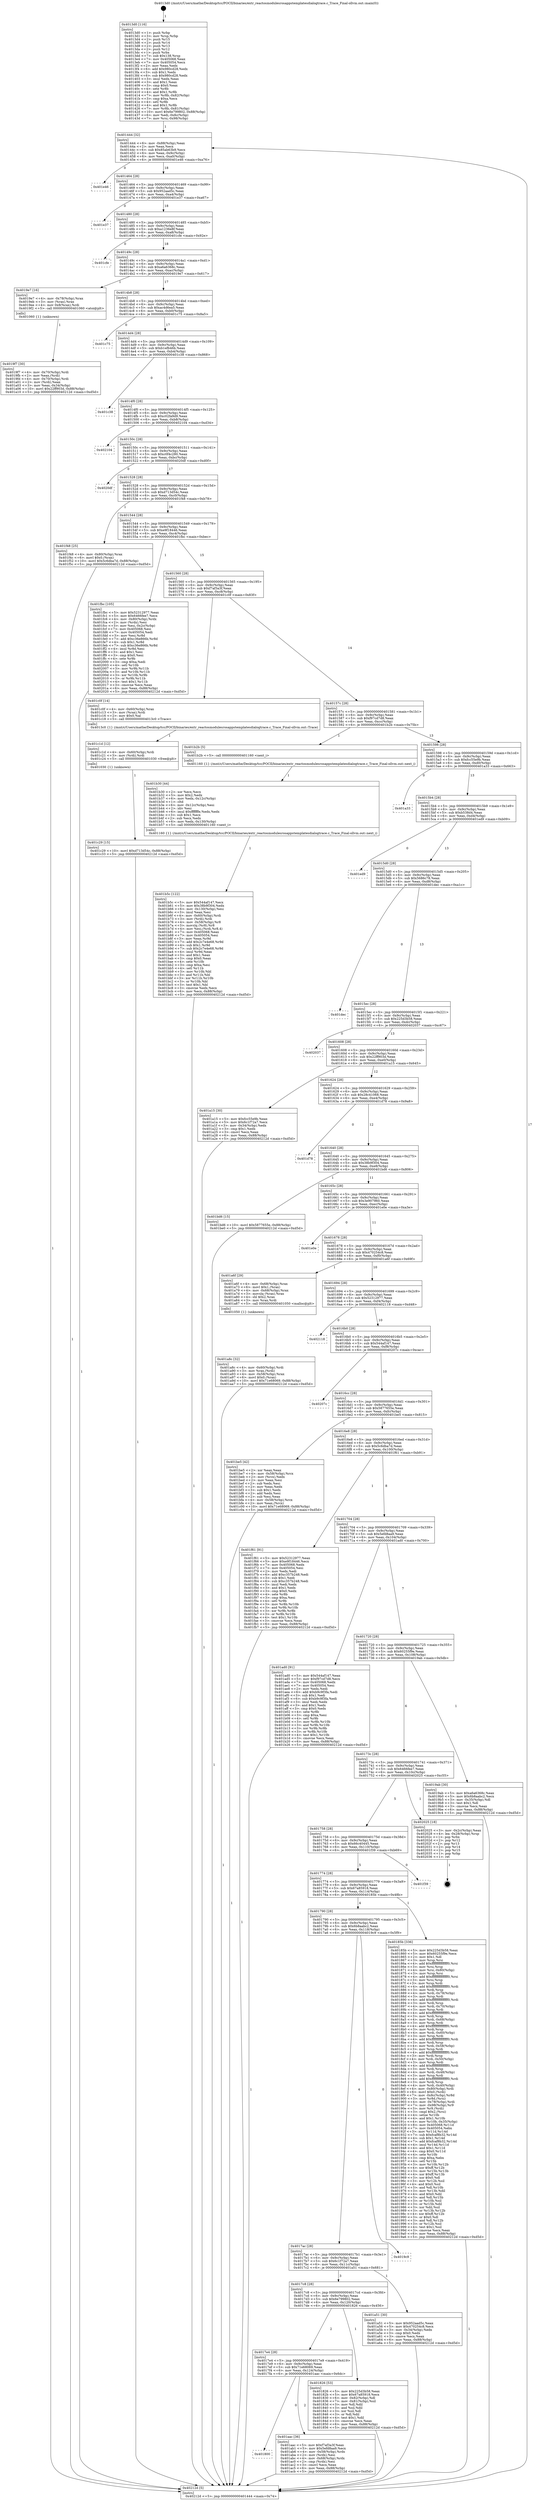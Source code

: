 digraph "0x4013d0" {
  label = "0x4013d0 (/mnt/c/Users/mathe/Desktop/tcc/POCII/binaries/extr_reactosmodulesrosappstemplatesdialogtrace.c_Trace_Final-ollvm.out::main(0))"
  labelloc = "t"
  node[shape=record]

  Entry [label="",width=0.3,height=0.3,shape=circle,fillcolor=black,style=filled]
  "0x401444" [label="{
     0x401444 [32]\l
     | [instrs]\l
     &nbsp;&nbsp;0x401444 \<+6\>: mov -0x88(%rbp),%eax\l
     &nbsp;&nbsp;0x40144a \<+2\>: mov %eax,%ecx\l
     &nbsp;&nbsp;0x40144c \<+6\>: sub $0x85ab63b9,%ecx\l
     &nbsp;&nbsp;0x401452 \<+6\>: mov %eax,-0x9c(%rbp)\l
     &nbsp;&nbsp;0x401458 \<+6\>: mov %ecx,-0xa0(%rbp)\l
     &nbsp;&nbsp;0x40145e \<+6\>: je 0000000000401e46 \<main+0xa76\>\l
  }"]
  "0x401e46" [label="{
     0x401e46\l
  }", style=dashed]
  "0x401464" [label="{
     0x401464 [28]\l
     | [instrs]\l
     &nbsp;&nbsp;0x401464 \<+5\>: jmp 0000000000401469 \<main+0x99\>\l
     &nbsp;&nbsp;0x401469 \<+6\>: mov -0x9c(%rbp),%eax\l
     &nbsp;&nbsp;0x40146f \<+5\>: sub $0x952aad5c,%eax\l
     &nbsp;&nbsp;0x401474 \<+6\>: mov %eax,-0xa4(%rbp)\l
     &nbsp;&nbsp;0x40147a \<+6\>: je 0000000000401e37 \<main+0xa67\>\l
  }"]
  Exit [label="",width=0.3,height=0.3,shape=circle,fillcolor=black,style=filled,peripheries=2]
  "0x401e37" [label="{
     0x401e37\l
  }", style=dashed]
  "0x401480" [label="{
     0x401480 [28]\l
     | [instrs]\l
     &nbsp;&nbsp;0x401480 \<+5\>: jmp 0000000000401485 \<main+0xb5\>\l
     &nbsp;&nbsp;0x401485 \<+6\>: mov -0x9c(%rbp),%eax\l
     &nbsp;&nbsp;0x40148b \<+5\>: sub $0xa1236e8f,%eax\l
     &nbsp;&nbsp;0x401490 \<+6\>: mov %eax,-0xa8(%rbp)\l
     &nbsp;&nbsp;0x401496 \<+6\>: je 0000000000401cfe \<main+0x92e\>\l
  }"]
  "0x401c29" [label="{
     0x401c29 [15]\l
     | [instrs]\l
     &nbsp;&nbsp;0x401c29 \<+10\>: movl $0xd713d54c,-0x88(%rbp)\l
     &nbsp;&nbsp;0x401c33 \<+5\>: jmp 000000000040212d \<main+0xd5d\>\l
  }"]
  "0x401cfe" [label="{
     0x401cfe\l
  }", style=dashed]
  "0x40149c" [label="{
     0x40149c [28]\l
     | [instrs]\l
     &nbsp;&nbsp;0x40149c \<+5\>: jmp 00000000004014a1 \<main+0xd1\>\l
     &nbsp;&nbsp;0x4014a1 \<+6\>: mov -0x9c(%rbp),%eax\l
     &nbsp;&nbsp;0x4014a7 \<+5\>: sub $0xa6a6368c,%eax\l
     &nbsp;&nbsp;0x4014ac \<+6\>: mov %eax,-0xac(%rbp)\l
     &nbsp;&nbsp;0x4014b2 \<+6\>: je 00000000004019e7 \<main+0x617\>\l
  }"]
  "0x401c1d" [label="{
     0x401c1d [12]\l
     | [instrs]\l
     &nbsp;&nbsp;0x401c1d \<+4\>: mov -0x60(%rbp),%rdi\l
     &nbsp;&nbsp;0x401c21 \<+3\>: mov (%rdi),%rdi\l
     &nbsp;&nbsp;0x401c24 \<+5\>: call 0000000000401030 \<free@plt\>\l
     | [calls]\l
     &nbsp;&nbsp;0x401030 \{1\} (unknown)\l
  }"]
  "0x4019e7" [label="{
     0x4019e7 [16]\l
     | [instrs]\l
     &nbsp;&nbsp;0x4019e7 \<+4\>: mov -0x78(%rbp),%rax\l
     &nbsp;&nbsp;0x4019eb \<+3\>: mov (%rax),%rax\l
     &nbsp;&nbsp;0x4019ee \<+4\>: mov 0x8(%rax),%rdi\l
     &nbsp;&nbsp;0x4019f2 \<+5\>: call 0000000000401060 \<atoi@plt\>\l
     | [calls]\l
     &nbsp;&nbsp;0x401060 \{1\} (unknown)\l
  }"]
  "0x4014b8" [label="{
     0x4014b8 [28]\l
     | [instrs]\l
     &nbsp;&nbsp;0x4014b8 \<+5\>: jmp 00000000004014bd \<main+0xed\>\l
     &nbsp;&nbsp;0x4014bd \<+6\>: mov -0x9c(%rbp),%eax\l
     &nbsp;&nbsp;0x4014c3 \<+5\>: sub $0xac4d6ea5,%eax\l
     &nbsp;&nbsp;0x4014c8 \<+6\>: mov %eax,-0xb0(%rbp)\l
     &nbsp;&nbsp;0x4014ce \<+6\>: je 0000000000401c75 \<main+0x8a5\>\l
  }"]
  "0x401b5c" [label="{
     0x401b5c [122]\l
     | [instrs]\l
     &nbsp;&nbsp;0x401b5c \<+5\>: mov $0x544af147,%ecx\l
     &nbsp;&nbsp;0x401b61 \<+5\>: mov $0x38b9f304,%edx\l
     &nbsp;&nbsp;0x401b66 \<+6\>: mov -0x130(%rbp),%esi\l
     &nbsp;&nbsp;0x401b6c \<+3\>: imul %eax,%esi\l
     &nbsp;&nbsp;0x401b6f \<+4\>: mov -0x60(%rbp),%rdi\l
     &nbsp;&nbsp;0x401b73 \<+3\>: mov (%rdi),%rdi\l
     &nbsp;&nbsp;0x401b76 \<+4\>: mov -0x58(%rbp),%r8\l
     &nbsp;&nbsp;0x401b7a \<+3\>: movslq (%r8),%r8\l
     &nbsp;&nbsp;0x401b7d \<+4\>: mov %esi,(%rdi,%r8,4)\l
     &nbsp;&nbsp;0x401b81 \<+7\>: mov 0x405068,%eax\l
     &nbsp;&nbsp;0x401b88 \<+7\>: mov 0x405054,%esi\l
     &nbsp;&nbsp;0x401b8f \<+3\>: mov %eax,%r9d\l
     &nbsp;&nbsp;0x401b92 \<+7\>: add $0x2c7e4e68,%r9d\l
     &nbsp;&nbsp;0x401b99 \<+4\>: sub $0x1,%r9d\l
     &nbsp;&nbsp;0x401b9d \<+7\>: sub $0x2c7e4e68,%r9d\l
     &nbsp;&nbsp;0x401ba4 \<+4\>: imul %r9d,%eax\l
     &nbsp;&nbsp;0x401ba8 \<+3\>: and $0x1,%eax\l
     &nbsp;&nbsp;0x401bab \<+3\>: cmp $0x0,%eax\l
     &nbsp;&nbsp;0x401bae \<+4\>: sete %r10b\l
     &nbsp;&nbsp;0x401bb2 \<+3\>: cmp $0xa,%esi\l
     &nbsp;&nbsp;0x401bb5 \<+4\>: setl %r11b\l
     &nbsp;&nbsp;0x401bb9 \<+3\>: mov %r10b,%bl\l
     &nbsp;&nbsp;0x401bbc \<+3\>: and %r11b,%bl\l
     &nbsp;&nbsp;0x401bbf \<+3\>: xor %r11b,%r10b\l
     &nbsp;&nbsp;0x401bc2 \<+3\>: or %r10b,%bl\l
     &nbsp;&nbsp;0x401bc5 \<+3\>: test $0x1,%bl\l
     &nbsp;&nbsp;0x401bc8 \<+3\>: cmovne %edx,%ecx\l
     &nbsp;&nbsp;0x401bcb \<+6\>: mov %ecx,-0x88(%rbp)\l
     &nbsp;&nbsp;0x401bd1 \<+5\>: jmp 000000000040212d \<main+0xd5d\>\l
  }"]
  "0x401c75" [label="{
     0x401c75\l
  }", style=dashed]
  "0x4014d4" [label="{
     0x4014d4 [28]\l
     | [instrs]\l
     &nbsp;&nbsp;0x4014d4 \<+5\>: jmp 00000000004014d9 \<main+0x109\>\l
     &nbsp;&nbsp;0x4014d9 \<+6\>: mov -0x9c(%rbp),%eax\l
     &nbsp;&nbsp;0x4014df \<+5\>: sub $0xb1efb46b,%eax\l
     &nbsp;&nbsp;0x4014e4 \<+6\>: mov %eax,-0xb4(%rbp)\l
     &nbsp;&nbsp;0x4014ea \<+6\>: je 0000000000401c38 \<main+0x868\>\l
  }"]
  "0x401b30" [label="{
     0x401b30 [44]\l
     | [instrs]\l
     &nbsp;&nbsp;0x401b30 \<+2\>: xor %ecx,%ecx\l
     &nbsp;&nbsp;0x401b32 \<+5\>: mov $0x2,%edx\l
     &nbsp;&nbsp;0x401b37 \<+6\>: mov %edx,-0x12c(%rbp)\l
     &nbsp;&nbsp;0x401b3d \<+1\>: cltd\l
     &nbsp;&nbsp;0x401b3e \<+6\>: mov -0x12c(%rbp),%esi\l
     &nbsp;&nbsp;0x401b44 \<+2\>: idiv %esi\l
     &nbsp;&nbsp;0x401b46 \<+6\>: imul $0xfffffffe,%edx,%edx\l
     &nbsp;&nbsp;0x401b4c \<+3\>: sub $0x1,%ecx\l
     &nbsp;&nbsp;0x401b4f \<+2\>: sub %ecx,%edx\l
     &nbsp;&nbsp;0x401b51 \<+6\>: mov %edx,-0x130(%rbp)\l
     &nbsp;&nbsp;0x401b57 \<+5\>: call 0000000000401160 \<next_i\>\l
     | [calls]\l
     &nbsp;&nbsp;0x401160 \{1\} (/mnt/c/Users/mathe/Desktop/tcc/POCII/binaries/extr_reactosmodulesrosappstemplatesdialogtrace.c_Trace_Final-ollvm.out::next_i)\l
  }"]
  "0x401c38" [label="{
     0x401c38\l
  }", style=dashed]
  "0x4014f0" [label="{
     0x4014f0 [28]\l
     | [instrs]\l
     &nbsp;&nbsp;0x4014f0 \<+5\>: jmp 00000000004014f5 \<main+0x125\>\l
     &nbsp;&nbsp;0x4014f5 \<+6\>: mov -0x9c(%rbp),%eax\l
     &nbsp;&nbsp;0x4014fb \<+5\>: sub $0xc02fa9d9,%eax\l
     &nbsp;&nbsp;0x401500 \<+6\>: mov %eax,-0xb8(%rbp)\l
     &nbsp;&nbsp;0x401506 \<+6\>: je 0000000000402104 \<main+0xd34\>\l
  }"]
  "0x401800" [label="{
     0x401800\l
  }", style=dashed]
  "0x402104" [label="{
     0x402104\l
  }", style=dashed]
  "0x40150c" [label="{
     0x40150c [28]\l
     | [instrs]\l
     &nbsp;&nbsp;0x40150c \<+5\>: jmp 0000000000401511 \<main+0x141\>\l
     &nbsp;&nbsp;0x401511 \<+6\>: mov -0x9c(%rbp),%eax\l
     &nbsp;&nbsp;0x401517 \<+5\>: sub $0xc0f4c280,%eax\l
     &nbsp;&nbsp;0x40151c \<+6\>: mov %eax,-0xbc(%rbp)\l
     &nbsp;&nbsp;0x401522 \<+6\>: je 00000000004020df \<main+0xd0f\>\l
  }"]
  "0x401aac" [label="{
     0x401aac [36]\l
     | [instrs]\l
     &nbsp;&nbsp;0x401aac \<+5\>: mov $0xf7af3a3f,%eax\l
     &nbsp;&nbsp;0x401ab1 \<+5\>: mov $0x5efd8aa9,%ecx\l
     &nbsp;&nbsp;0x401ab6 \<+4\>: mov -0x58(%rbp),%rdx\l
     &nbsp;&nbsp;0x401aba \<+2\>: mov (%rdx),%esi\l
     &nbsp;&nbsp;0x401abc \<+4\>: mov -0x68(%rbp),%rdx\l
     &nbsp;&nbsp;0x401ac0 \<+2\>: cmp (%rdx),%esi\l
     &nbsp;&nbsp;0x401ac2 \<+3\>: cmovl %ecx,%eax\l
     &nbsp;&nbsp;0x401ac5 \<+6\>: mov %eax,-0x88(%rbp)\l
     &nbsp;&nbsp;0x401acb \<+5\>: jmp 000000000040212d \<main+0xd5d\>\l
  }"]
  "0x4020df" [label="{
     0x4020df\l
  }", style=dashed]
  "0x401528" [label="{
     0x401528 [28]\l
     | [instrs]\l
     &nbsp;&nbsp;0x401528 \<+5\>: jmp 000000000040152d \<main+0x15d\>\l
     &nbsp;&nbsp;0x40152d \<+6\>: mov -0x9c(%rbp),%eax\l
     &nbsp;&nbsp;0x401533 \<+5\>: sub $0xd713d54c,%eax\l
     &nbsp;&nbsp;0x401538 \<+6\>: mov %eax,-0xc0(%rbp)\l
     &nbsp;&nbsp;0x40153e \<+6\>: je 0000000000401f48 \<main+0xb78\>\l
  }"]
  "0x401a8c" [label="{
     0x401a8c [32]\l
     | [instrs]\l
     &nbsp;&nbsp;0x401a8c \<+4\>: mov -0x60(%rbp),%rdi\l
     &nbsp;&nbsp;0x401a90 \<+3\>: mov %rax,(%rdi)\l
     &nbsp;&nbsp;0x401a93 \<+4\>: mov -0x58(%rbp),%rax\l
     &nbsp;&nbsp;0x401a97 \<+6\>: movl $0x0,(%rax)\l
     &nbsp;&nbsp;0x401a9d \<+10\>: movl $0x71e68069,-0x88(%rbp)\l
     &nbsp;&nbsp;0x401aa7 \<+5\>: jmp 000000000040212d \<main+0xd5d\>\l
  }"]
  "0x401f48" [label="{
     0x401f48 [25]\l
     | [instrs]\l
     &nbsp;&nbsp;0x401f48 \<+4\>: mov -0x80(%rbp),%rax\l
     &nbsp;&nbsp;0x401f4c \<+6\>: movl $0x0,(%rax)\l
     &nbsp;&nbsp;0x401f52 \<+10\>: movl $0x5c6dba7d,-0x88(%rbp)\l
     &nbsp;&nbsp;0x401f5c \<+5\>: jmp 000000000040212d \<main+0xd5d\>\l
  }"]
  "0x401544" [label="{
     0x401544 [28]\l
     | [instrs]\l
     &nbsp;&nbsp;0x401544 \<+5\>: jmp 0000000000401549 \<main+0x179\>\l
     &nbsp;&nbsp;0x401549 \<+6\>: mov -0x9c(%rbp),%eax\l
     &nbsp;&nbsp;0x40154f \<+5\>: sub $0xe9f18446,%eax\l
     &nbsp;&nbsp;0x401554 \<+6\>: mov %eax,-0xc4(%rbp)\l
     &nbsp;&nbsp;0x40155a \<+6\>: je 0000000000401fbc \<main+0xbec\>\l
  }"]
  "0x4019f7" [label="{
     0x4019f7 [30]\l
     | [instrs]\l
     &nbsp;&nbsp;0x4019f7 \<+4\>: mov -0x70(%rbp),%rdi\l
     &nbsp;&nbsp;0x4019fb \<+2\>: mov %eax,(%rdi)\l
     &nbsp;&nbsp;0x4019fd \<+4\>: mov -0x70(%rbp),%rdi\l
     &nbsp;&nbsp;0x401a01 \<+2\>: mov (%rdi),%eax\l
     &nbsp;&nbsp;0x401a03 \<+3\>: mov %eax,-0x34(%rbp)\l
     &nbsp;&nbsp;0x401a06 \<+10\>: movl $0x22ff903d,-0x88(%rbp)\l
     &nbsp;&nbsp;0x401a10 \<+5\>: jmp 000000000040212d \<main+0xd5d\>\l
  }"]
  "0x401fbc" [label="{
     0x401fbc [105]\l
     | [instrs]\l
     &nbsp;&nbsp;0x401fbc \<+5\>: mov $0x52312977,%eax\l
     &nbsp;&nbsp;0x401fc1 \<+5\>: mov $0x6466fee7,%ecx\l
     &nbsp;&nbsp;0x401fc6 \<+4\>: mov -0x80(%rbp),%rdx\l
     &nbsp;&nbsp;0x401fca \<+2\>: mov (%rdx),%esi\l
     &nbsp;&nbsp;0x401fcc \<+3\>: mov %esi,-0x2c(%rbp)\l
     &nbsp;&nbsp;0x401fcf \<+7\>: mov 0x405068,%esi\l
     &nbsp;&nbsp;0x401fd6 \<+7\>: mov 0x405054,%edi\l
     &nbsp;&nbsp;0x401fdd \<+3\>: mov %esi,%r8d\l
     &nbsp;&nbsp;0x401fe0 \<+7\>: add $0xc36e866b,%r8d\l
     &nbsp;&nbsp;0x401fe7 \<+4\>: sub $0x1,%r8d\l
     &nbsp;&nbsp;0x401feb \<+7\>: sub $0xc36e866b,%r8d\l
     &nbsp;&nbsp;0x401ff2 \<+4\>: imul %r8d,%esi\l
     &nbsp;&nbsp;0x401ff6 \<+3\>: and $0x1,%esi\l
     &nbsp;&nbsp;0x401ff9 \<+3\>: cmp $0x0,%esi\l
     &nbsp;&nbsp;0x401ffc \<+4\>: sete %r9b\l
     &nbsp;&nbsp;0x402000 \<+3\>: cmp $0xa,%edi\l
     &nbsp;&nbsp;0x402003 \<+4\>: setl %r10b\l
     &nbsp;&nbsp;0x402007 \<+3\>: mov %r9b,%r11b\l
     &nbsp;&nbsp;0x40200a \<+3\>: and %r10b,%r11b\l
     &nbsp;&nbsp;0x40200d \<+3\>: xor %r10b,%r9b\l
     &nbsp;&nbsp;0x402010 \<+3\>: or %r9b,%r11b\l
     &nbsp;&nbsp;0x402013 \<+4\>: test $0x1,%r11b\l
     &nbsp;&nbsp;0x402017 \<+3\>: cmovne %ecx,%eax\l
     &nbsp;&nbsp;0x40201a \<+6\>: mov %eax,-0x88(%rbp)\l
     &nbsp;&nbsp;0x402020 \<+5\>: jmp 000000000040212d \<main+0xd5d\>\l
  }"]
  "0x401560" [label="{
     0x401560 [28]\l
     | [instrs]\l
     &nbsp;&nbsp;0x401560 \<+5\>: jmp 0000000000401565 \<main+0x195\>\l
     &nbsp;&nbsp;0x401565 \<+6\>: mov -0x9c(%rbp),%eax\l
     &nbsp;&nbsp;0x40156b \<+5\>: sub $0xf7af3a3f,%eax\l
     &nbsp;&nbsp;0x401570 \<+6\>: mov %eax,-0xc8(%rbp)\l
     &nbsp;&nbsp;0x401576 \<+6\>: je 0000000000401c0f \<main+0x83f\>\l
  }"]
  "0x4013d0" [label="{
     0x4013d0 [116]\l
     | [instrs]\l
     &nbsp;&nbsp;0x4013d0 \<+1\>: push %rbp\l
     &nbsp;&nbsp;0x4013d1 \<+3\>: mov %rsp,%rbp\l
     &nbsp;&nbsp;0x4013d4 \<+2\>: push %r15\l
     &nbsp;&nbsp;0x4013d6 \<+2\>: push %r14\l
     &nbsp;&nbsp;0x4013d8 \<+2\>: push %r13\l
     &nbsp;&nbsp;0x4013da \<+2\>: push %r12\l
     &nbsp;&nbsp;0x4013dc \<+1\>: push %rbx\l
     &nbsp;&nbsp;0x4013dd \<+7\>: sub $0x138,%rsp\l
     &nbsp;&nbsp;0x4013e4 \<+7\>: mov 0x405068,%eax\l
     &nbsp;&nbsp;0x4013eb \<+7\>: mov 0x405054,%ecx\l
     &nbsp;&nbsp;0x4013f2 \<+2\>: mov %eax,%edx\l
     &nbsp;&nbsp;0x4013f4 \<+6\>: add $0x980cd28,%edx\l
     &nbsp;&nbsp;0x4013fa \<+3\>: sub $0x1,%edx\l
     &nbsp;&nbsp;0x4013fd \<+6\>: sub $0x980cd28,%edx\l
     &nbsp;&nbsp;0x401403 \<+3\>: imul %edx,%eax\l
     &nbsp;&nbsp;0x401406 \<+3\>: and $0x1,%eax\l
     &nbsp;&nbsp;0x401409 \<+3\>: cmp $0x0,%eax\l
     &nbsp;&nbsp;0x40140c \<+4\>: sete %r8b\l
     &nbsp;&nbsp;0x401410 \<+4\>: and $0x1,%r8b\l
     &nbsp;&nbsp;0x401414 \<+7\>: mov %r8b,-0x82(%rbp)\l
     &nbsp;&nbsp;0x40141b \<+3\>: cmp $0xa,%ecx\l
     &nbsp;&nbsp;0x40141e \<+4\>: setl %r8b\l
     &nbsp;&nbsp;0x401422 \<+4\>: and $0x1,%r8b\l
     &nbsp;&nbsp;0x401426 \<+7\>: mov %r8b,-0x81(%rbp)\l
     &nbsp;&nbsp;0x40142d \<+10\>: movl $0x6e799802,-0x88(%rbp)\l
     &nbsp;&nbsp;0x401437 \<+6\>: mov %edi,-0x8c(%rbp)\l
     &nbsp;&nbsp;0x40143d \<+7\>: mov %rsi,-0x98(%rbp)\l
  }"]
  "0x401c0f" [label="{
     0x401c0f [14]\l
     | [instrs]\l
     &nbsp;&nbsp;0x401c0f \<+4\>: mov -0x60(%rbp),%rax\l
     &nbsp;&nbsp;0x401c13 \<+3\>: mov (%rax),%rdi\l
     &nbsp;&nbsp;0x401c16 \<+2\>: mov $0x0,%al\l
     &nbsp;&nbsp;0x401c18 \<+5\>: call 00000000004013c0 \<Trace\>\l
     | [calls]\l
     &nbsp;&nbsp;0x4013c0 \{1\} (/mnt/c/Users/mathe/Desktop/tcc/POCII/binaries/extr_reactosmodulesrosappstemplatesdialogtrace.c_Trace_Final-ollvm.out::Trace)\l
  }"]
  "0x40157c" [label="{
     0x40157c [28]\l
     | [instrs]\l
     &nbsp;&nbsp;0x40157c \<+5\>: jmp 0000000000401581 \<main+0x1b1\>\l
     &nbsp;&nbsp;0x401581 \<+6\>: mov -0x9c(%rbp),%eax\l
     &nbsp;&nbsp;0x401587 \<+5\>: sub $0xf97cd7d8,%eax\l
     &nbsp;&nbsp;0x40158c \<+6\>: mov %eax,-0xcc(%rbp)\l
     &nbsp;&nbsp;0x401592 \<+6\>: je 0000000000401b2b \<main+0x75b\>\l
  }"]
  "0x40212d" [label="{
     0x40212d [5]\l
     | [instrs]\l
     &nbsp;&nbsp;0x40212d \<+5\>: jmp 0000000000401444 \<main+0x74\>\l
  }"]
  "0x401b2b" [label="{
     0x401b2b [5]\l
     | [instrs]\l
     &nbsp;&nbsp;0x401b2b \<+5\>: call 0000000000401160 \<next_i\>\l
     | [calls]\l
     &nbsp;&nbsp;0x401160 \{1\} (/mnt/c/Users/mathe/Desktop/tcc/POCII/binaries/extr_reactosmodulesrosappstemplatesdialogtrace.c_Trace_Final-ollvm.out::next_i)\l
  }"]
  "0x401598" [label="{
     0x401598 [28]\l
     | [instrs]\l
     &nbsp;&nbsp;0x401598 \<+5\>: jmp 000000000040159d \<main+0x1cd\>\l
     &nbsp;&nbsp;0x40159d \<+6\>: mov -0x9c(%rbp),%eax\l
     &nbsp;&nbsp;0x4015a3 \<+5\>: sub $0xfcc55e9b,%eax\l
     &nbsp;&nbsp;0x4015a8 \<+6\>: mov %eax,-0xd0(%rbp)\l
     &nbsp;&nbsp;0x4015ae \<+6\>: je 0000000000401a33 \<main+0x663\>\l
  }"]
  "0x4017e4" [label="{
     0x4017e4 [28]\l
     | [instrs]\l
     &nbsp;&nbsp;0x4017e4 \<+5\>: jmp 00000000004017e9 \<main+0x419\>\l
     &nbsp;&nbsp;0x4017e9 \<+6\>: mov -0x9c(%rbp),%eax\l
     &nbsp;&nbsp;0x4017ef \<+5\>: sub $0x71e68069,%eax\l
     &nbsp;&nbsp;0x4017f4 \<+6\>: mov %eax,-0x124(%rbp)\l
     &nbsp;&nbsp;0x4017fa \<+6\>: je 0000000000401aac \<main+0x6dc\>\l
  }"]
  "0x401a33" [label="{
     0x401a33\l
  }", style=dashed]
  "0x4015b4" [label="{
     0x4015b4 [28]\l
     | [instrs]\l
     &nbsp;&nbsp;0x4015b4 \<+5\>: jmp 00000000004015b9 \<main+0x1e9\>\l
     &nbsp;&nbsp;0x4015b9 \<+6\>: mov -0x9c(%rbp),%eax\l
     &nbsp;&nbsp;0x4015bf \<+5\>: sub $0xb538d4,%eax\l
     &nbsp;&nbsp;0x4015c4 \<+6\>: mov %eax,-0xd4(%rbp)\l
     &nbsp;&nbsp;0x4015ca \<+6\>: je 0000000000401ed9 \<main+0xb09\>\l
  }"]
  "0x401826" [label="{
     0x401826 [53]\l
     | [instrs]\l
     &nbsp;&nbsp;0x401826 \<+5\>: mov $0x225d3b58,%eax\l
     &nbsp;&nbsp;0x40182b \<+5\>: mov $0x67a85918,%ecx\l
     &nbsp;&nbsp;0x401830 \<+6\>: mov -0x82(%rbp),%dl\l
     &nbsp;&nbsp;0x401836 \<+7\>: mov -0x81(%rbp),%sil\l
     &nbsp;&nbsp;0x40183d \<+3\>: mov %dl,%dil\l
     &nbsp;&nbsp;0x401840 \<+3\>: and %sil,%dil\l
     &nbsp;&nbsp;0x401843 \<+3\>: xor %sil,%dl\l
     &nbsp;&nbsp;0x401846 \<+3\>: or %dl,%dil\l
     &nbsp;&nbsp;0x401849 \<+4\>: test $0x1,%dil\l
     &nbsp;&nbsp;0x40184d \<+3\>: cmovne %ecx,%eax\l
     &nbsp;&nbsp;0x401850 \<+6\>: mov %eax,-0x88(%rbp)\l
     &nbsp;&nbsp;0x401856 \<+5\>: jmp 000000000040212d \<main+0xd5d\>\l
  }"]
  "0x401ed9" [label="{
     0x401ed9\l
  }", style=dashed]
  "0x4015d0" [label="{
     0x4015d0 [28]\l
     | [instrs]\l
     &nbsp;&nbsp;0x4015d0 \<+5\>: jmp 00000000004015d5 \<main+0x205\>\l
     &nbsp;&nbsp;0x4015d5 \<+6\>: mov -0x9c(%rbp),%eax\l
     &nbsp;&nbsp;0x4015db \<+5\>: sub $0x5686c78,%eax\l
     &nbsp;&nbsp;0x4015e0 \<+6\>: mov %eax,-0xd8(%rbp)\l
     &nbsp;&nbsp;0x4015e6 \<+6\>: je 0000000000401dec \<main+0xa1c\>\l
  }"]
  "0x4017c8" [label="{
     0x4017c8 [28]\l
     | [instrs]\l
     &nbsp;&nbsp;0x4017c8 \<+5\>: jmp 00000000004017cd \<main+0x3fd\>\l
     &nbsp;&nbsp;0x4017cd \<+6\>: mov -0x9c(%rbp),%eax\l
     &nbsp;&nbsp;0x4017d3 \<+5\>: sub $0x6e799802,%eax\l
     &nbsp;&nbsp;0x4017d8 \<+6\>: mov %eax,-0x120(%rbp)\l
     &nbsp;&nbsp;0x4017de \<+6\>: je 0000000000401826 \<main+0x456\>\l
  }"]
  "0x401dec" [label="{
     0x401dec\l
  }", style=dashed]
  "0x4015ec" [label="{
     0x4015ec [28]\l
     | [instrs]\l
     &nbsp;&nbsp;0x4015ec \<+5\>: jmp 00000000004015f1 \<main+0x221\>\l
     &nbsp;&nbsp;0x4015f1 \<+6\>: mov -0x9c(%rbp),%eax\l
     &nbsp;&nbsp;0x4015f7 \<+5\>: sub $0x225d3b58,%eax\l
     &nbsp;&nbsp;0x4015fc \<+6\>: mov %eax,-0xdc(%rbp)\l
     &nbsp;&nbsp;0x401602 \<+6\>: je 0000000000402037 \<main+0xc67\>\l
  }"]
  "0x401a51" [label="{
     0x401a51 [30]\l
     | [instrs]\l
     &nbsp;&nbsp;0x401a51 \<+5\>: mov $0x952aad5c,%eax\l
     &nbsp;&nbsp;0x401a56 \<+5\>: mov $0x470254c8,%ecx\l
     &nbsp;&nbsp;0x401a5b \<+3\>: mov -0x34(%rbp),%edx\l
     &nbsp;&nbsp;0x401a5e \<+3\>: cmp $0x0,%edx\l
     &nbsp;&nbsp;0x401a61 \<+3\>: cmove %ecx,%eax\l
     &nbsp;&nbsp;0x401a64 \<+6\>: mov %eax,-0x88(%rbp)\l
     &nbsp;&nbsp;0x401a6a \<+5\>: jmp 000000000040212d \<main+0xd5d\>\l
  }"]
  "0x402037" [label="{
     0x402037\l
  }", style=dashed]
  "0x401608" [label="{
     0x401608 [28]\l
     | [instrs]\l
     &nbsp;&nbsp;0x401608 \<+5\>: jmp 000000000040160d \<main+0x23d\>\l
     &nbsp;&nbsp;0x40160d \<+6\>: mov -0x9c(%rbp),%eax\l
     &nbsp;&nbsp;0x401613 \<+5\>: sub $0x22ff903d,%eax\l
     &nbsp;&nbsp;0x401618 \<+6\>: mov %eax,-0xe0(%rbp)\l
     &nbsp;&nbsp;0x40161e \<+6\>: je 0000000000401a15 \<main+0x645\>\l
  }"]
  "0x4017ac" [label="{
     0x4017ac [28]\l
     | [instrs]\l
     &nbsp;&nbsp;0x4017ac \<+5\>: jmp 00000000004017b1 \<main+0x3e1\>\l
     &nbsp;&nbsp;0x4017b1 \<+6\>: mov -0x9c(%rbp),%eax\l
     &nbsp;&nbsp;0x4017b7 \<+5\>: sub $0x6c1f72a7,%eax\l
     &nbsp;&nbsp;0x4017bc \<+6\>: mov %eax,-0x11c(%rbp)\l
     &nbsp;&nbsp;0x4017c2 \<+6\>: je 0000000000401a51 \<main+0x681\>\l
  }"]
  "0x401a15" [label="{
     0x401a15 [30]\l
     | [instrs]\l
     &nbsp;&nbsp;0x401a15 \<+5\>: mov $0xfcc55e9b,%eax\l
     &nbsp;&nbsp;0x401a1a \<+5\>: mov $0x6c1f72a7,%ecx\l
     &nbsp;&nbsp;0x401a1f \<+3\>: mov -0x34(%rbp),%edx\l
     &nbsp;&nbsp;0x401a22 \<+3\>: cmp $0x1,%edx\l
     &nbsp;&nbsp;0x401a25 \<+3\>: cmovl %ecx,%eax\l
     &nbsp;&nbsp;0x401a28 \<+6\>: mov %eax,-0x88(%rbp)\l
     &nbsp;&nbsp;0x401a2e \<+5\>: jmp 000000000040212d \<main+0xd5d\>\l
  }"]
  "0x401624" [label="{
     0x401624 [28]\l
     | [instrs]\l
     &nbsp;&nbsp;0x401624 \<+5\>: jmp 0000000000401629 \<main+0x259\>\l
     &nbsp;&nbsp;0x401629 \<+6\>: mov -0x9c(%rbp),%eax\l
     &nbsp;&nbsp;0x40162f \<+5\>: sub $0x28c41068,%eax\l
     &nbsp;&nbsp;0x401634 \<+6\>: mov %eax,-0xe4(%rbp)\l
     &nbsp;&nbsp;0x40163a \<+6\>: je 0000000000401d78 \<main+0x9a8\>\l
  }"]
  "0x4019c9" [label="{
     0x4019c9\l
  }", style=dashed]
  "0x401d78" [label="{
     0x401d78\l
  }", style=dashed]
  "0x401640" [label="{
     0x401640 [28]\l
     | [instrs]\l
     &nbsp;&nbsp;0x401640 \<+5\>: jmp 0000000000401645 \<main+0x275\>\l
     &nbsp;&nbsp;0x401645 \<+6\>: mov -0x9c(%rbp),%eax\l
     &nbsp;&nbsp;0x40164b \<+5\>: sub $0x38b9f304,%eax\l
     &nbsp;&nbsp;0x401650 \<+6\>: mov %eax,-0xe8(%rbp)\l
     &nbsp;&nbsp;0x401656 \<+6\>: je 0000000000401bd6 \<main+0x806\>\l
  }"]
  "0x401790" [label="{
     0x401790 [28]\l
     | [instrs]\l
     &nbsp;&nbsp;0x401790 \<+5\>: jmp 0000000000401795 \<main+0x3c5\>\l
     &nbsp;&nbsp;0x401795 \<+6\>: mov -0x9c(%rbp),%eax\l
     &nbsp;&nbsp;0x40179b \<+5\>: sub $0x6b8aabc2,%eax\l
     &nbsp;&nbsp;0x4017a0 \<+6\>: mov %eax,-0x118(%rbp)\l
     &nbsp;&nbsp;0x4017a6 \<+6\>: je 00000000004019c9 \<main+0x5f9\>\l
  }"]
  "0x401bd6" [label="{
     0x401bd6 [15]\l
     | [instrs]\l
     &nbsp;&nbsp;0x401bd6 \<+10\>: movl $0x5877655e,-0x88(%rbp)\l
     &nbsp;&nbsp;0x401be0 \<+5\>: jmp 000000000040212d \<main+0xd5d\>\l
  }"]
  "0x40165c" [label="{
     0x40165c [28]\l
     | [instrs]\l
     &nbsp;&nbsp;0x40165c \<+5\>: jmp 0000000000401661 \<main+0x291\>\l
     &nbsp;&nbsp;0x401661 \<+6\>: mov -0x9c(%rbp),%eax\l
     &nbsp;&nbsp;0x401667 \<+5\>: sub $0x3e907960,%eax\l
     &nbsp;&nbsp;0x40166c \<+6\>: mov %eax,-0xec(%rbp)\l
     &nbsp;&nbsp;0x401672 \<+6\>: je 0000000000401e0e \<main+0xa3e\>\l
  }"]
  "0x40185b" [label="{
     0x40185b [336]\l
     | [instrs]\l
     &nbsp;&nbsp;0x40185b \<+5\>: mov $0x225d3b58,%eax\l
     &nbsp;&nbsp;0x401860 \<+5\>: mov $0x60255f9e,%ecx\l
     &nbsp;&nbsp;0x401865 \<+2\>: mov $0x1,%dl\l
     &nbsp;&nbsp;0x401867 \<+3\>: mov %rsp,%rsi\l
     &nbsp;&nbsp;0x40186a \<+4\>: add $0xfffffffffffffff0,%rsi\l
     &nbsp;&nbsp;0x40186e \<+3\>: mov %rsi,%rsp\l
     &nbsp;&nbsp;0x401871 \<+4\>: mov %rsi,-0x80(%rbp)\l
     &nbsp;&nbsp;0x401875 \<+3\>: mov %rsp,%rsi\l
     &nbsp;&nbsp;0x401878 \<+4\>: add $0xfffffffffffffff0,%rsi\l
     &nbsp;&nbsp;0x40187c \<+3\>: mov %rsi,%rsp\l
     &nbsp;&nbsp;0x40187f \<+3\>: mov %rsp,%rdi\l
     &nbsp;&nbsp;0x401882 \<+4\>: add $0xfffffffffffffff0,%rdi\l
     &nbsp;&nbsp;0x401886 \<+3\>: mov %rdi,%rsp\l
     &nbsp;&nbsp;0x401889 \<+4\>: mov %rdi,-0x78(%rbp)\l
     &nbsp;&nbsp;0x40188d \<+3\>: mov %rsp,%rdi\l
     &nbsp;&nbsp;0x401890 \<+4\>: add $0xfffffffffffffff0,%rdi\l
     &nbsp;&nbsp;0x401894 \<+3\>: mov %rdi,%rsp\l
     &nbsp;&nbsp;0x401897 \<+4\>: mov %rdi,-0x70(%rbp)\l
     &nbsp;&nbsp;0x40189b \<+3\>: mov %rsp,%rdi\l
     &nbsp;&nbsp;0x40189e \<+4\>: add $0xfffffffffffffff0,%rdi\l
     &nbsp;&nbsp;0x4018a2 \<+3\>: mov %rdi,%rsp\l
     &nbsp;&nbsp;0x4018a5 \<+4\>: mov %rdi,-0x68(%rbp)\l
     &nbsp;&nbsp;0x4018a9 \<+3\>: mov %rsp,%rdi\l
     &nbsp;&nbsp;0x4018ac \<+4\>: add $0xfffffffffffffff0,%rdi\l
     &nbsp;&nbsp;0x4018b0 \<+3\>: mov %rdi,%rsp\l
     &nbsp;&nbsp;0x4018b3 \<+4\>: mov %rdi,-0x60(%rbp)\l
     &nbsp;&nbsp;0x4018b7 \<+3\>: mov %rsp,%rdi\l
     &nbsp;&nbsp;0x4018ba \<+4\>: add $0xfffffffffffffff0,%rdi\l
     &nbsp;&nbsp;0x4018be \<+3\>: mov %rdi,%rsp\l
     &nbsp;&nbsp;0x4018c1 \<+4\>: mov %rdi,-0x58(%rbp)\l
     &nbsp;&nbsp;0x4018c5 \<+3\>: mov %rsp,%rdi\l
     &nbsp;&nbsp;0x4018c8 \<+4\>: add $0xfffffffffffffff0,%rdi\l
     &nbsp;&nbsp;0x4018cc \<+3\>: mov %rdi,%rsp\l
     &nbsp;&nbsp;0x4018cf \<+4\>: mov %rdi,-0x50(%rbp)\l
     &nbsp;&nbsp;0x4018d3 \<+3\>: mov %rsp,%rdi\l
     &nbsp;&nbsp;0x4018d6 \<+4\>: add $0xfffffffffffffff0,%rdi\l
     &nbsp;&nbsp;0x4018da \<+3\>: mov %rdi,%rsp\l
     &nbsp;&nbsp;0x4018dd \<+4\>: mov %rdi,-0x48(%rbp)\l
     &nbsp;&nbsp;0x4018e1 \<+3\>: mov %rsp,%rdi\l
     &nbsp;&nbsp;0x4018e4 \<+4\>: add $0xfffffffffffffff0,%rdi\l
     &nbsp;&nbsp;0x4018e8 \<+3\>: mov %rdi,%rsp\l
     &nbsp;&nbsp;0x4018eb \<+4\>: mov %rdi,-0x40(%rbp)\l
     &nbsp;&nbsp;0x4018ef \<+4\>: mov -0x80(%rbp),%rdi\l
     &nbsp;&nbsp;0x4018f3 \<+6\>: movl $0x0,(%rdi)\l
     &nbsp;&nbsp;0x4018f9 \<+7\>: mov -0x8c(%rbp),%r8d\l
     &nbsp;&nbsp;0x401900 \<+3\>: mov %r8d,(%rsi)\l
     &nbsp;&nbsp;0x401903 \<+4\>: mov -0x78(%rbp),%rdi\l
     &nbsp;&nbsp;0x401907 \<+7\>: mov -0x98(%rbp),%r9\l
     &nbsp;&nbsp;0x40190e \<+3\>: mov %r9,(%rdi)\l
     &nbsp;&nbsp;0x401911 \<+3\>: cmpl $0x2,(%rsi)\l
     &nbsp;&nbsp;0x401914 \<+4\>: setne %r10b\l
     &nbsp;&nbsp;0x401918 \<+4\>: and $0x1,%r10b\l
     &nbsp;&nbsp;0x40191c \<+4\>: mov %r10b,-0x35(%rbp)\l
     &nbsp;&nbsp;0x401920 \<+8\>: mov 0x405068,%r11d\l
     &nbsp;&nbsp;0x401928 \<+7\>: mov 0x405054,%ebx\l
     &nbsp;&nbsp;0x40192f \<+3\>: mov %r11d,%r14d\l
     &nbsp;&nbsp;0x401932 \<+7\>: sub $0xfcaf8b32,%r14d\l
     &nbsp;&nbsp;0x401939 \<+4\>: sub $0x1,%r14d\l
     &nbsp;&nbsp;0x40193d \<+7\>: add $0xfcaf8b32,%r14d\l
     &nbsp;&nbsp;0x401944 \<+4\>: imul %r14d,%r11d\l
     &nbsp;&nbsp;0x401948 \<+4\>: and $0x1,%r11d\l
     &nbsp;&nbsp;0x40194c \<+4\>: cmp $0x0,%r11d\l
     &nbsp;&nbsp;0x401950 \<+4\>: sete %r10b\l
     &nbsp;&nbsp;0x401954 \<+3\>: cmp $0xa,%ebx\l
     &nbsp;&nbsp;0x401957 \<+4\>: setl %r15b\l
     &nbsp;&nbsp;0x40195b \<+3\>: mov %r10b,%r12b\l
     &nbsp;&nbsp;0x40195e \<+4\>: xor $0xff,%r12b\l
     &nbsp;&nbsp;0x401962 \<+3\>: mov %r15b,%r13b\l
     &nbsp;&nbsp;0x401965 \<+4\>: xor $0xff,%r13b\l
     &nbsp;&nbsp;0x401969 \<+3\>: xor $0x0,%dl\l
     &nbsp;&nbsp;0x40196c \<+3\>: mov %r12b,%sil\l
     &nbsp;&nbsp;0x40196f \<+4\>: and $0x0,%sil\l
     &nbsp;&nbsp;0x401973 \<+3\>: and %dl,%r10b\l
     &nbsp;&nbsp;0x401976 \<+3\>: mov %r13b,%dil\l
     &nbsp;&nbsp;0x401979 \<+4\>: and $0x0,%dil\l
     &nbsp;&nbsp;0x40197d \<+3\>: and %dl,%r15b\l
     &nbsp;&nbsp;0x401980 \<+3\>: or %r10b,%sil\l
     &nbsp;&nbsp;0x401983 \<+3\>: or %r15b,%dil\l
     &nbsp;&nbsp;0x401986 \<+3\>: xor %dil,%sil\l
     &nbsp;&nbsp;0x401989 \<+3\>: or %r13b,%r12b\l
     &nbsp;&nbsp;0x40198c \<+4\>: xor $0xff,%r12b\l
     &nbsp;&nbsp;0x401990 \<+3\>: or $0x0,%dl\l
     &nbsp;&nbsp;0x401993 \<+3\>: and %dl,%r12b\l
     &nbsp;&nbsp;0x401996 \<+3\>: or %r12b,%sil\l
     &nbsp;&nbsp;0x401999 \<+4\>: test $0x1,%sil\l
     &nbsp;&nbsp;0x40199d \<+3\>: cmovne %ecx,%eax\l
     &nbsp;&nbsp;0x4019a0 \<+6\>: mov %eax,-0x88(%rbp)\l
     &nbsp;&nbsp;0x4019a6 \<+5\>: jmp 000000000040212d \<main+0xd5d\>\l
  }"]
  "0x401e0e" [label="{
     0x401e0e\l
  }", style=dashed]
  "0x401678" [label="{
     0x401678 [28]\l
     | [instrs]\l
     &nbsp;&nbsp;0x401678 \<+5\>: jmp 000000000040167d \<main+0x2ad\>\l
     &nbsp;&nbsp;0x40167d \<+6\>: mov -0x9c(%rbp),%eax\l
     &nbsp;&nbsp;0x401683 \<+5\>: sub $0x470254c8,%eax\l
     &nbsp;&nbsp;0x401688 \<+6\>: mov %eax,-0xf0(%rbp)\l
     &nbsp;&nbsp;0x40168e \<+6\>: je 0000000000401a6f \<main+0x69f\>\l
  }"]
  "0x401774" [label="{
     0x401774 [28]\l
     | [instrs]\l
     &nbsp;&nbsp;0x401774 \<+5\>: jmp 0000000000401779 \<main+0x3a9\>\l
     &nbsp;&nbsp;0x401779 \<+6\>: mov -0x9c(%rbp),%eax\l
     &nbsp;&nbsp;0x40177f \<+5\>: sub $0x67a85918,%eax\l
     &nbsp;&nbsp;0x401784 \<+6\>: mov %eax,-0x114(%rbp)\l
     &nbsp;&nbsp;0x40178a \<+6\>: je 000000000040185b \<main+0x48b\>\l
  }"]
  "0x401a6f" [label="{
     0x401a6f [29]\l
     | [instrs]\l
     &nbsp;&nbsp;0x401a6f \<+4\>: mov -0x68(%rbp),%rax\l
     &nbsp;&nbsp;0x401a73 \<+6\>: movl $0x1,(%rax)\l
     &nbsp;&nbsp;0x401a79 \<+4\>: mov -0x68(%rbp),%rax\l
     &nbsp;&nbsp;0x401a7d \<+3\>: movslq (%rax),%rax\l
     &nbsp;&nbsp;0x401a80 \<+4\>: shl $0x2,%rax\l
     &nbsp;&nbsp;0x401a84 \<+3\>: mov %rax,%rdi\l
     &nbsp;&nbsp;0x401a87 \<+5\>: call 0000000000401050 \<malloc@plt\>\l
     | [calls]\l
     &nbsp;&nbsp;0x401050 \{1\} (unknown)\l
  }"]
  "0x401694" [label="{
     0x401694 [28]\l
     | [instrs]\l
     &nbsp;&nbsp;0x401694 \<+5\>: jmp 0000000000401699 \<main+0x2c9\>\l
     &nbsp;&nbsp;0x401699 \<+6\>: mov -0x9c(%rbp),%eax\l
     &nbsp;&nbsp;0x40169f \<+5\>: sub $0x52312977,%eax\l
     &nbsp;&nbsp;0x4016a4 \<+6\>: mov %eax,-0xf4(%rbp)\l
     &nbsp;&nbsp;0x4016aa \<+6\>: je 0000000000402118 \<main+0xd48\>\l
  }"]
  "0x401f39" [label="{
     0x401f39\l
  }", style=dashed]
  "0x402118" [label="{
     0x402118\l
  }", style=dashed]
  "0x4016b0" [label="{
     0x4016b0 [28]\l
     | [instrs]\l
     &nbsp;&nbsp;0x4016b0 \<+5\>: jmp 00000000004016b5 \<main+0x2e5\>\l
     &nbsp;&nbsp;0x4016b5 \<+6\>: mov -0x9c(%rbp),%eax\l
     &nbsp;&nbsp;0x4016bb \<+5\>: sub $0x544af147,%eax\l
     &nbsp;&nbsp;0x4016c0 \<+6\>: mov %eax,-0xf8(%rbp)\l
     &nbsp;&nbsp;0x4016c6 \<+6\>: je 000000000040207c \<main+0xcac\>\l
  }"]
  "0x401758" [label="{
     0x401758 [28]\l
     | [instrs]\l
     &nbsp;&nbsp;0x401758 \<+5\>: jmp 000000000040175d \<main+0x38d\>\l
     &nbsp;&nbsp;0x40175d \<+6\>: mov -0x9c(%rbp),%eax\l
     &nbsp;&nbsp;0x401763 \<+5\>: sub $0x66c40445,%eax\l
     &nbsp;&nbsp;0x401768 \<+6\>: mov %eax,-0x110(%rbp)\l
     &nbsp;&nbsp;0x40176e \<+6\>: je 0000000000401f39 \<main+0xb69\>\l
  }"]
  "0x40207c" [label="{
     0x40207c\l
  }", style=dashed]
  "0x4016cc" [label="{
     0x4016cc [28]\l
     | [instrs]\l
     &nbsp;&nbsp;0x4016cc \<+5\>: jmp 00000000004016d1 \<main+0x301\>\l
     &nbsp;&nbsp;0x4016d1 \<+6\>: mov -0x9c(%rbp),%eax\l
     &nbsp;&nbsp;0x4016d7 \<+5\>: sub $0x5877655e,%eax\l
     &nbsp;&nbsp;0x4016dc \<+6\>: mov %eax,-0xfc(%rbp)\l
     &nbsp;&nbsp;0x4016e2 \<+6\>: je 0000000000401be5 \<main+0x815\>\l
  }"]
  "0x402025" [label="{
     0x402025 [18]\l
     | [instrs]\l
     &nbsp;&nbsp;0x402025 \<+3\>: mov -0x2c(%rbp),%eax\l
     &nbsp;&nbsp;0x402028 \<+4\>: lea -0x28(%rbp),%rsp\l
     &nbsp;&nbsp;0x40202c \<+1\>: pop %rbx\l
     &nbsp;&nbsp;0x40202d \<+2\>: pop %r12\l
     &nbsp;&nbsp;0x40202f \<+2\>: pop %r13\l
     &nbsp;&nbsp;0x402031 \<+2\>: pop %r14\l
     &nbsp;&nbsp;0x402033 \<+2\>: pop %r15\l
     &nbsp;&nbsp;0x402035 \<+1\>: pop %rbp\l
     &nbsp;&nbsp;0x402036 \<+1\>: ret\l
  }"]
  "0x401be5" [label="{
     0x401be5 [42]\l
     | [instrs]\l
     &nbsp;&nbsp;0x401be5 \<+2\>: xor %eax,%eax\l
     &nbsp;&nbsp;0x401be7 \<+4\>: mov -0x58(%rbp),%rcx\l
     &nbsp;&nbsp;0x401beb \<+2\>: mov (%rcx),%edx\l
     &nbsp;&nbsp;0x401bed \<+2\>: mov %eax,%esi\l
     &nbsp;&nbsp;0x401bef \<+2\>: sub %edx,%esi\l
     &nbsp;&nbsp;0x401bf1 \<+2\>: mov %eax,%edx\l
     &nbsp;&nbsp;0x401bf3 \<+3\>: sub $0x1,%edx\l
     &nbsp;&nbsp;0x401bf6 \<+2\>: add %edx,%esi\l
     &nbsp;&nbsp;0x401bf8 \<+2\>: sub %esi,%eax\l
     &nbsp;&nbsp;0x401bfa \<+4\>: mov -0x58(%rbp),%rcx\l
     &nbsp;&nbsp;0x401bfe \<+2\>: mov %eax,(%rcx)\l
     &nbsp;&nbsp;0x401c00 \<+10\>: movl $0x71e68069,-0x88(%rbp)\l
     &nbsp;&nbsp;0x401c0a \<+5\>: jmp 000000000040212d \<main+0xd5d\>\l
  }"]
  "0x4016e8" [label="{
     0x4016e8 [28]\l
     | [instrs]\l
     &nbsp;&nbsp;0x4016e8 \<+5\>: jmp 00000000004016ed \<main+0x31d\>\l
     &nbsp;&nbsp;0x4016ed \<+6\>: mov -0x9c(%rbp),%eax\l
     &nbsp;&nbsp;0x4016f3 \<+5\>: sub $0x5c6dba7d,%eax\l
     &nbsp;&nbsp;0x4016f8 \<+6\>: mov %eax,-0x100(%rbp)\l
     &nbsp;&nbsp;0x4016fe \<+6\>: je 0000000000401f61 \<main+0xb91\>\l
  }"]
  "0x40173c" [label="{
     0x40173c [28]\l
     | [instrs]\l
     &nbsp;&nbsp;0x40173c \<+5\>: jmp 0000000000401741 \<main+0x371\>\l
     &nbsp;&nbsp;0x401741 \<+6\>: mov -0x9c(%rbp),%eax\l
     &nbsp;&nbsp;0x401747 \<+5\>: sub $0x6466fee7,%eax\l
     &nbsp;&nbsp;0x40174c \<+6\>: mov %eax,-0x10c(%rbp)\l
     &nbsp;&nbsp;0x401752 \<+6\>: je 0000000000402025 \<main+0xc55\>\l
  }"]
  "0x401f61" [label="{
     0x401f61 [91]\l
     | [instrs]\l
     &nbsp;&nbsp;0x401f61 \<+5\>: mov $0x52312977,%eax\l
     &nbsp;&nbsp;0x401f66 \<+5\>: mov $0xe9f18446,%ecx\l
     &nbsp;&nbsp;0x401f6b \<+7\>: mov 0x405068,%edx\l
     &nbsp;&nbsp;0x401f72 \<+7\>: mov 0x405054,%esi\l
     &nbsp;&nbsp;0x401f79 \<+2\>: mov %edx,%edi\l
     &nbsp;&nbsp;0x401f7b \<+6\>: add $0xc357b248,%edi\l
     &nbsp;&nbsp;0x401f81 \<+3\>: sub $0x1,%edi\l
     &nbsp;&nbsp;0x401f84 \<+6\>: sub $0xc357b248,%edi\l
     &nbsp;&nbsp;0x401f8a \<+3\>: imul %edi,%edx\l
     &nbsp;&nbsp;0x401f8d \<+3\>: and $0x1,%edx\l
     &nbsp;&nbsp;0x401f90 \<+3\>: cmp $0x0,%edx\l
     &nbsp;&nbsp;0x401f93 \<+4\>: sete %r8b\l
     &nbsp;&nbsp;0x401f97 \<+3\>: cmp $0xa,%esi\l
     &nbsp;&nbsp;0x401f9a \<+4\>: setl %r9b\l
     &nbsp;&nbsp;0x401f9e \<+3\>: mov %r8b,%r10b\l
     &nbsp;&nbsp;0x401fa1 \<+3\>: and %r9b,%r10b\l
     &nbsp;&nbsp;0x401fa4 \<+3\>: xor %r9b,%r8b\l
     &nbsp;&nbsp;0x401fa7 \<+3\>: or %r8b,%r10b\l
     &nbsp;&nbsp;0x401faa \<+4\>: test $0x1,%r10b\l
     &nbsp;&nbsp;0x401fae \<+3\>: cmovne %ecx,%eax\l
     &nbsp;&nbsp;0x401fb1 \<+6\>: mov %eax,-0x88(%rbp)\l
     &nbsp;&nbsp;0x401fb7 \<+5\>: jmp 000000000040212d \<main+0xd5d\>\l
  }"]
  "0x401704" [label="{
     0x401704 [28]\l
     | [instrs]\l
     &nbsp;&nbsp;0x401704 \<+5\>: jmp 0000000000401709 \<main+0x339\>\l
     &nbsp;&nbsp;0x401709 \<+6\>: mov -0x9c(%rbp),%eax\l
     &nbsp;&nbsp;0x40170f \<+5\>: sub $0x5efd8aa9,%eax\l
     &nbsp;&nbsp;0x401714 \<+6\>: mov %eax,-0x104(%rbp)\l
     &nbsp;&nbsp;0x40171a \<+6\>: je 0000000000401ad0 \<main+0x700\>\l
  }"]
  "0x4019ab" [label="{
     0x4019ab [30]\l
     | [instrs]\l
     &nbsp;&nbsp;0x4019ab \<+5\>: mov $0xa6a6368c,%eax\l
     &nbsp;&nbsp;0x4019b0 \<+5\>: mov $0x6b8aabc2,%ecx\l
     &nbsp;&nbsp;0x4019b5 \<+3\>: mov -0x35(%rbp),%dl\l
     &nbsp;&nbsp;0x4019b8 \<+3\>: test $0x1,%dl\l
     &nbsp;&nbsp;0x4019bb \<+3\>: cmovne %ecx,%eax\l
     &nbsp;&nbsp;0x4019be \<+6\>: mov %eax,-0x88(%rbp)\l
     &nbsp;&nbsp;0x4019c4 \<+5\>: jmp 000000000040212d \<main+0xd5d\>\l
  }"]
  "0x401ad0" [label="{
     0x401ad0 [91]\l
     | [instrs]\l
     &nbsp;&nbsp;0x401ad0 \<+5\>: mov $0x544af147,%eax\l
     &nbsp;&nbsp;0x401ad5 \<+5\>: mov $0xf97cd7d8,%ecx\l
     &nbsp;&nbsp;0x401ada \<+7\>: mov 0x405068,%edx\l
     &nbsp;&nbsp;0x401ae1 \<+7\>: mov 0x405054,%esi\l
     &nbsp;&nbsp;0x401ae8 \<+2\>: mov %edx,%edi\l
     &nbsp;&nbsp;0x401aea \<+6\>: add $0xb9c9f3fa,%edi\l
     &nbsp;&nbsp;0x401af0 \<+3\>: sub $0x1,%edi\l
     &nbsp;&nbsp;0x401af3 \<+6\>: sub $0xb9c9f3fa,%edi\l
     &nbsp;&nbsp;0x401af9 \<+3\>: imul %edi,%edx\l
     &nbsp;&nbsp;0x401afc \<+3\>: and $0x1,%edx\l
     &nbsp;&nbsp;0x401aff \<+3\>: cmp $0x0,%edx\l
     &nbsp;&nbsp;0x401b02 \<+4\>: sete %r8b\l
     &nbsp;&nbsp;0x401b06 \<+3\>: cmp $0xa,%esi\l
     &nbsp;&nbsp;0x401b09 \<+4\>: setl %r9b\l
     &nbsp;&nbsp;0x401b0d \<+3\>: mov %r8b,%r10b\l
     &nbsp;&nbsp;0x401b10 \<+3\>: and %r9b,%r10b\l
     &nbsp;&nbsp;0x401b13 \<+3\>: xor %r9b,%r8b\l
     &nbsp;&nbsp;0x401b16 \<+3\>: or %r8b,%r10b\l
     &nbsp;&nbsp;0x401b19 \<+4\>: test $0x1,%r10b\l
     &nbsp;&nbsp;0x401b1d \<+3\>: cmovne %ecx,%eax\l
     &nbsp;&nbsp;0x401b20 \<+6\>: mov %eax,-0x88(%rbp)\l
     &nbsp;&nbsp;0x401b26 \<+5\>: jmp 000000000040212d \<main+0xd5d\>\l
  }"]
  "0x401720" [label="{
     0x401720 [28]\l
     | [instrs]\l
     &nbsp;&nbsp;0x401720 \<+5\>: jmp 0000000000401725 \<main+0x355\>\l
     &nbsp;&nbsp;0x401725 \<+6\>: mov -0x9c(%rbp),%eax\l
     &nbsp;&nbsp;0x40172b \<+5\>: sub $0x60255f9e,%eax\l
     &nbsp;&nbsp;0x401730 \<+6\>: mov %eax,-0x108(%rbp)\l
     &nbsp;&nbsp;0x401736 \<+6\>: je 00000000004019ab \<main+0x5db\>\l
  }"]
  Entry -> "0x4013d0" [label=" 1"]
  "0x401444" -> "0x401e46" [label=" 0"]
  "0x401444" -> "0x401464" [label=" 18"]
  "0x402025" -> Exit [label=" 1"]
  "0x401464" -> "0x401e37" [label=" 0"]
  "0x401464" -> "0x401480" [label=" 18"]
  "0x401fbc" -> "0x40212d" [label=" 1"]
  "0x401480" -> "0x401cfe" [label=" 0"]
  "0x401480" -> "0x40149c" [label=" 18"]
  "0x401f61" -> "0x40212d" [label=" 1"]
  "0x40149c" -> "0x4019e7" [label=" 1"]
  "0x40149c" -> "0x4014b8" [label=" 17"]
  "0x401f48" -> "0x40212d" [label=" 1"]
  "0x4014b8" -> "0x401c75" [label=" 0"]
  "0x4014b8" -> "0x4014d4" [label=" 17"]
  "0x401c29" -> "0x40212d" [label=" 1"]
  "0x4014d4" -> "0x401c38" [label=" 0"]
  "0x4014d4" -> "0x4014f0" [label=" 17"]
  "0x401c1d" -> "0x401c29" [label=" 1"]
  "0x4014f0" -> "0x402104" [label=" 0"]
  "0x4014f0" -> "0x40150c" [label=" 17"]
  "0x401c0f" -> "0x401c1d" [label=" 1"]
  "0x40150c" -> "0x4020df" [label=" 0"]
  "0x40150c" -> "0x401528" [label=" 17"]
  "0x401be5" -> "0x40212d" [label=" 1"]
  "0x401528" -> "0x401f48" [label=" 1"]
  "0x401528" -> "0x401544" [label=" 16"]
  "0x401b5c" -> "0x40212d" [label=" 1"]
  "0x401544" -> "0x401fbc" [label=" 1"]
  "0x401544" -> "0x401560" [label=" 15"]
  "0x401b30" -> "0x401b5c" [label=" 1"]
  "0x401560" -> "0x401c0f" [label=" 1"]
  "0x401560" -> "0x40157c" [label=" 14"]
  "0x401ad0" -> "0x40212d" [label=" 1"]
  "0x40157c" -> "0x401b2b" [label=" 1"]
  "0x40157c" -> "0x401598" [label=" 13"]
  "0x401aac" -> "0x40212d" [label=" 2"]
  "0x401598" -> "0x401a33" [label=" 0"]
  "0x401598" -> "0x4015b4" [label=" 13"]
  "0x4017e4" -> "0x401800" [label=" 0"]
  "0x4015b4" -> "0x401ed9" [label=" 0"]
  "0x4015b4" -> "0x4015d0" [label=" 13"]
  "0x4017e4" -> "0x401aac" [label=" 2"]
  "0x4015d0" -> "0x401dec" [label=" 0"]
  "0x4015d0" -> "0x4015ec" [label=" 13"]
  "0x401a8c" -> "0x40212d" [label=" 1"]
  "0x4015ec" -> "0x402037" [label=" 0"]
  "0x4015ec" -> "0x401608" [label=" 13"]
  "0x401a6f" -> "0x401a8c" [label=" 1"]
  "0x401608" -> "0x401a15" [label=" 1"]
  "0x401608" -> "0x401624" [label=" 12"]
  "0x401a15" -> "0x40212d" [label=" 1"]
  "0x401624" -> "0x401d78" [label=" 0"]
  "0x401624" -> "0x401640" [label=" 12"]
  "0x4019f7" -> "0x40212d" [label=" 1"]
  "0x401640" -> "0x401bd6" [label=" 1"]
  "0x401640" -> "0x40165c" [label=" 11"]
  "0x4019ab" -> "0x40212d" [label=" 1"]
  "0x40165c" -> "0x401e0e" [label=" 0"]
  "0x40165c" -> "0x401678" [label=" 11"]
  "0x40185b" -> "0x40212d" [label=" 1"]
  "0x401678" -> "0x401a6f" [label=" 1"]
  "0x401678" -> "0x401694" [label=" 10"]
  "0x40212d" -> "0x401444" [label=" 17"]
  "0x401694" -> "0x402118" [label=" 0"]
  "0x401694" -> "0x4016b0" [label=" 10"]
  "0x4013d0" -> "0x401444" [label=" 1"]
  "0x4016b0" -> "0x40207c" [label=" 0"]
  "0x4016b0" -> "0x4016cc" [label=" 10"]
  "0x4017c8" -> "0x4017e4" [label=" 2"]
  "0x4016cc" -> "0x401be5" [label=" 1"]
  "0x4016cc" -> "0x4016e8" [label=" 9"]
  "0x4017c8" -> "0x401826" [label=" 1"]
  "0x4016e8" -> "0x401f61" [label=" 1"]
  "0x4016e8" -> "0x401704" [label=" 8"]
  "0x4017ac" -> "0x4017c8" [label=" 3"]
  "0x401704" -> "0x401ad0" [label=" 1"]
  "0x401704" -> "0x401720" [label=" 7"]
  "0x4017ac" -> "0x401a51" [label=" 1"]
  "0x401720" -> "0x4019ab" [label=" 1"]
  "0x401720" -> "0x40173c" [label=" 6"]
  "0x401bd6" -> "0x40212d" [label=" 1"]
  "0x40173c" -> "0x402025" [label=" 1"]
  "0x40173c" -> "0x401758" [label=" 5"]
  "0x401826" -> "0x40212d" [label=" 1"]
  "0x401758" -> "0x401f39" [label=" 0"]
  "0x401758" -> "0x401774" [label=" 5"]
  "0x401b2b" -> "0x401b30" [label=" 1"]
  "0x401774" -> "0x40185b" [label=" 1"]
  "0x401774" -> "0x401790" [label=" 4"]
  "0x4019e7" -> "0x4019f7" [label=" 1"]
  "0x401790" -> "0x4019c9" [label=" 0"]
  "0x401790" -> "0x4017ac" [label=" 4"]
  "0x401a51" -> "0x40212d" [label=" 1"]
}
